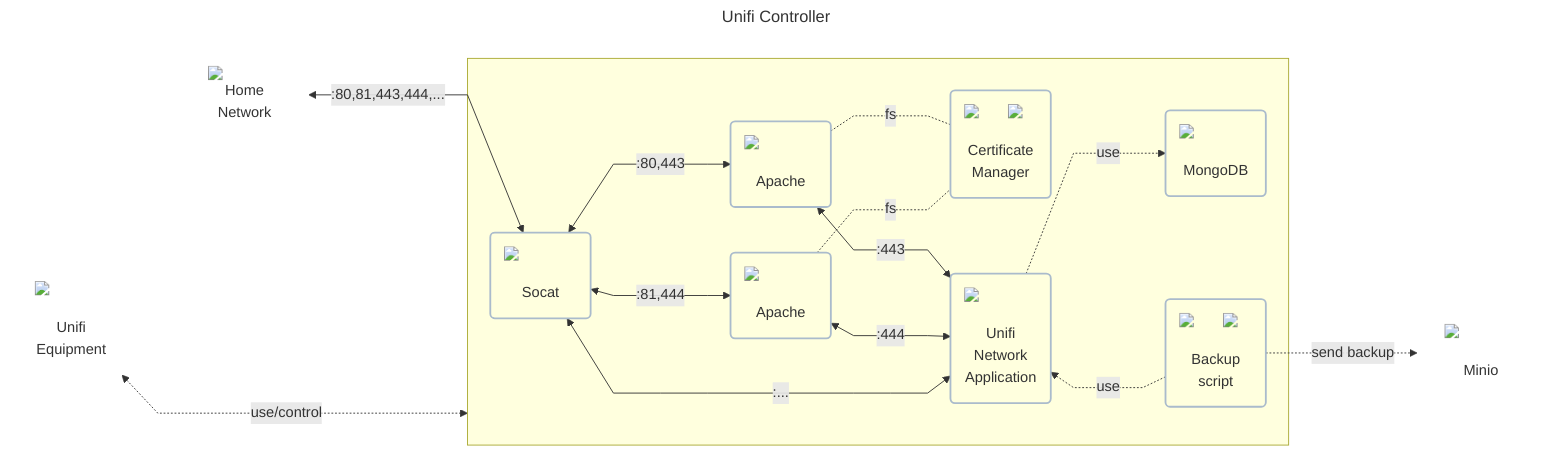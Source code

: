 ---
title: Unifi Controller
---
%%{ init : { "theme" : "default", "flowchart" : { "curve" : "linear" }}}%%

%% TODO: Specify which ports are open
flowchart LR
    classDef default fill:#00000000,stroke:#00000000,stroke-width:0px;
    classDef component fill:#00000000,stroke:#aabbccff,stroke-width:2px;
    classDef section fill:#00000000,stroke:#aabbccff,stroke-width:3px;

    outside_network["<img src='../../../../icons/network.png' style='min-width:80px;max-width:80px' />Home<br />Network"]
    unifi_equipment["<img src='../../../../icons/unifi-protect.png' style='min-width:80px;max-width:80px' /><br />Unifi<br />Equipment"]

    subgraph app_wrapper[" "]
        socket_proxy("<img src='../../../../icons/ingress.png' style='min-width:80px;max-width:80px' /><br />Socat")
        http_proxy_1("<img src='../../../../icons/apache.png' style='min-width:80px;max-width:80px' /><br />Apache")
        http_proxy_2("<img src='../../../../icons/apache.png' style='min-width:80px;max-width:80px' /><br />Apache")
        certificate_manager("<img src='../../../../icons/cronjob.png' style='min-width:32px;max-width:32px;position:absolute;top:0;right:0' /><img src='../../../../icons/lets-encrypt.png' style='min-width:80px;max-width:80px' /><br />Certificate<br />Manager")
        app("<img src='../../../../icons/unifi.png' style='min-width:80px;max-width:80px' /><br />Unifi<br />Network<br />Application")
        database("<img src='../../../../icons/mongodb.png' style='min-width:80px;max-width:80px' /><br />MongoDB")
        script_backup("<img src='../../../../icons/cronjob.png' style='min-width:32px;max-width:32px;position:absolute;top:0;right:0' /><img src='../../../../icons/chromium+playwright.png' style='min-width:80px;max-width:80px' /><br />Backup<br />script")

        class app component
        class database component
        class certificate_manager component
        class http_proxy_1 component
        class http_proxy_2 component
        class script_backup component
        class socket_proxy component

        socket_proxy <--->|:80,443| http_proxy_1 <--->|:443| app
        socket_proxy <--->|:81,444| http_proxy_2 <--->|:444| app
        socket_proxy <--->|:...| app
        http_proxy_1 & http_proxy_2 -..-|fs| certificate_manager
        app ~~~ script_backup -..->|use| app
        app -..->|use| database
    end
    class app_wrapper section

    s3_database["<img src='../../../../icons/minio.png' style='min-width:80px;max-width:80px' /><br />Minio"]

    outside_network <-->|:80,81,443,444,...| socket_proxy
    unifi_equipment <-..->|use/control| app_wrapper
    unifi_equipment ~~~~ socket_proxy
    script_backup -.->|send backup| s3_database